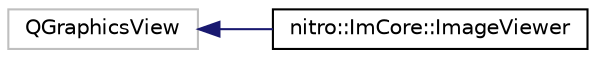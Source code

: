 digraph "Graphical Class Hierarchy"
{
 // LATEX_PDF_SIZE
  edge [fontname="Helvetica",fontsize="10",labelfontname="Helvetica",labelfontsize="10"];
  node [fontname="Helvetica",fontsize="10",shape=record];
  rankdir="LR";
  Node84 [label="QGraphicsView",height=0.2,width=0.4,color="grey75", fillcolor="white", style="filled",tooltip=" "];
  Node84 -> Node0 [dir="back",color="midnightblue",fontsize="10",style="solid",fontname="Helvetica"];
  Node0 [label="nitro::ImCore::ImageViewer",height=0.2,width=0.4,color="black", fillcolor="white", style="filled",URL="$df/dc9/classnitro_1_1ImCore_1_1ImageViewer.html",tooltip=" "];
}
